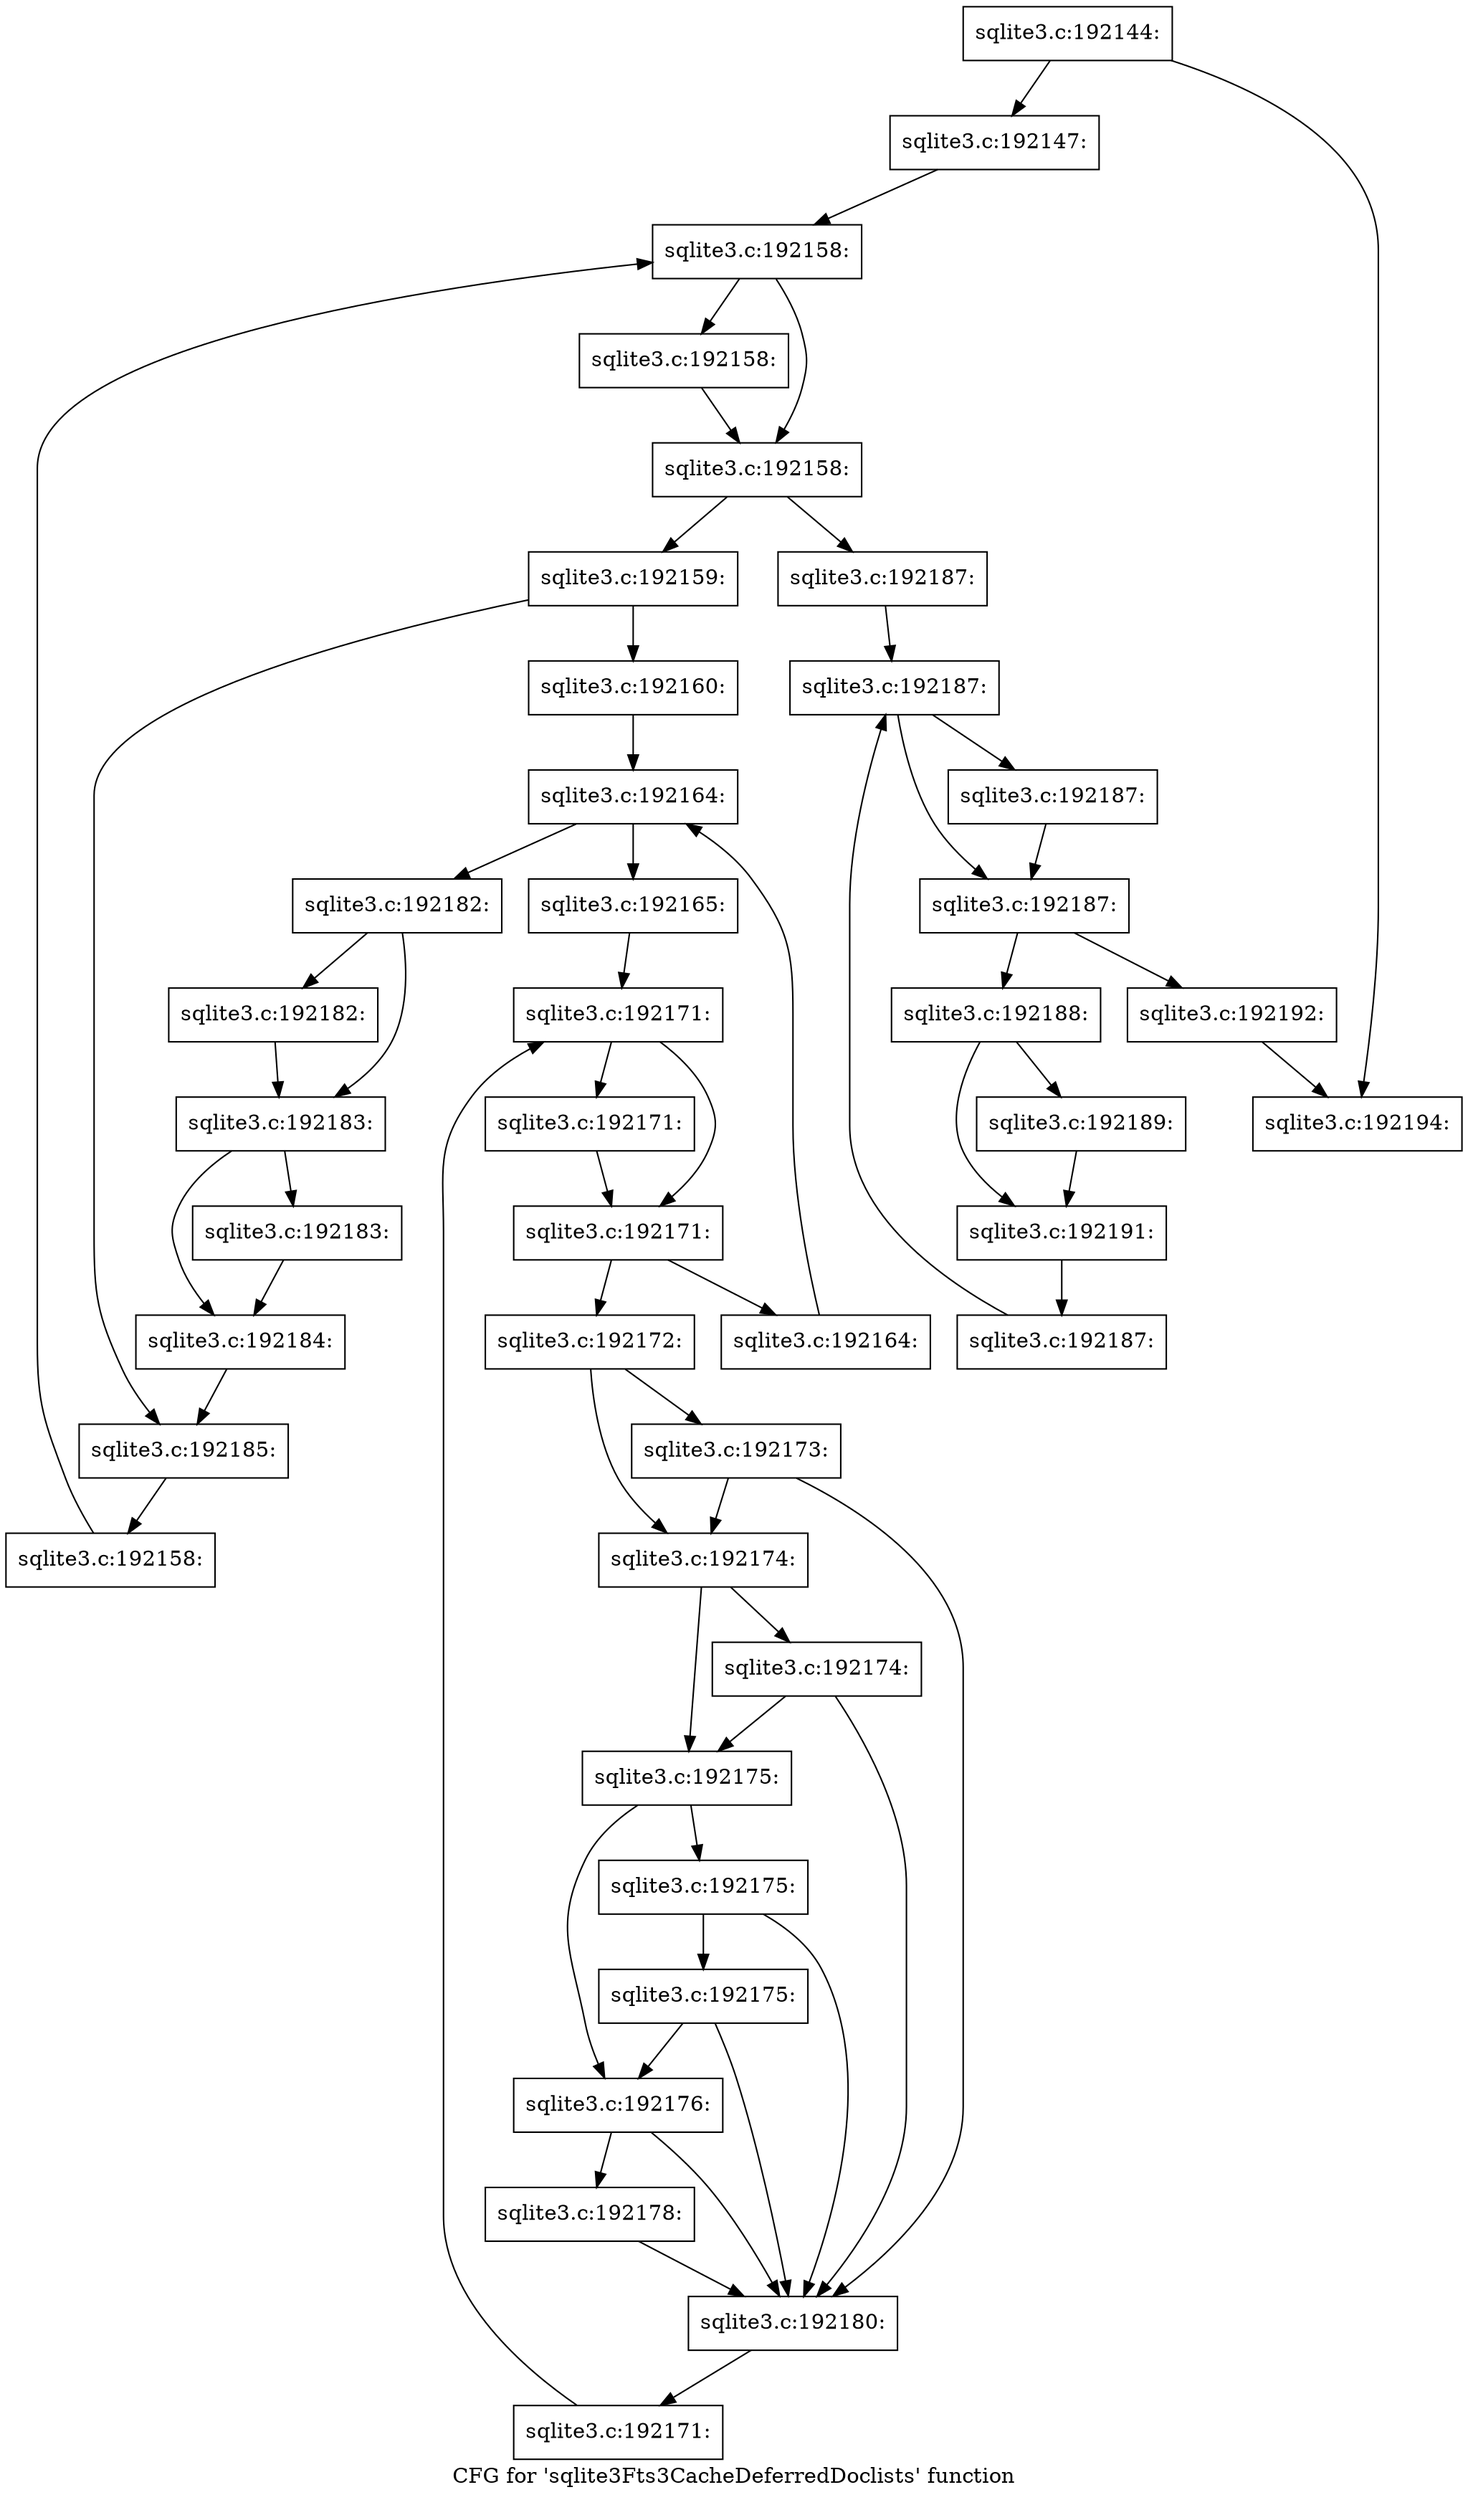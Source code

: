 digraph "CFG for 'sqlite3Fts3CacheDeferredDoclists' function" {
	label="CFG for 'sqlite3Fts3CacheDeferredDoclists' function";

	Node0x55c0fafce4f0 [shape=record,label="{sqlite3.c:192144:}"];
	Node0x55c0fafce4f0 -> Node0x55c0fafce940;
	Node0x55c0fafce4f0 -> Node0x55c0fafce990;
	Node0x55c0fafce940 [shape=record,label="{sqlite3.c:192147:}"];
	Node0x55c0fafce940 -> Node0x55c0fafd69e0;
	Node0x55c0fafd69e0 [shape=record,label="{sqlite3.c:192158:}"];
	Node0x55c0fafd69e0 -> Node0x55c0fafd6cd0;
	Node0x55c0fafd69e0 -> Node0x55c0fafd6c80;
	Node0x55c0fafd6cd0 [shape=record,label="{sqlite3.c:192158:}"];
	Node0x55c0fafd6cd0 -> Node0x55c0fafd6c80;
	Node0x55c0fafd6c80 [shape=record,label="{sqlite3.c:192158:}"];
	Node0x55c0fafd6c80 -> Node0x55c0fafd6c00;
	Node0x55c0fafd6c80 -> Node0x55c0fafd6830;
	Node0x55c0fafd6c00 [shape=record,label="{sqlite3.c:192159:}"];
	Node0x55c0fafd6c00 -> Node0x55c0fafd7640;
	Node0x55c0fafd6c00 -> Node0x55c0fafd7690;
	Node0x55c0fafd7640 [shape=record,label="{sqlite3.c:192160:}"];
	Node0x55c0fafd7640 -> Node0x55c0fafd8d80;
	Node0x55c0fafd8d80 [shape=record,label="{sqlite3.c:192164:}"];
	Node0x55c0fafd8d80 -> Node0x55c0fafd91f0;
	Node0x55c0fafd8d80 -> Node0x55c0fafd8fa0;
	Node0x55c0fafd91f0 [shape=record,label="{sqlite3.c:192165:}"];
	Node0x55c0fafd91f0 -> Node0x55c0fafdaed0;
	Node0x55c0fafdaed0 [shape=record,label="{sqlite3.c:192171:}"];
	Node0x55c0fafdaed0 -> Node0x55c0fafdb1c0;
	Node0x55c0fafdaed0 -> Node0x55c0fafdb170;
	Node0x55c0fafdb1c0 [shape=record,label="{sqlite3.c:192171:}"];
	Node0x55c0fafdb1c0 -> Node0x55c0fafdb170;
	Node0x55c0fafdb170 [shape=record,label="{sqlite3.c:192171:}"];
	Node0x55c0fafdb170 -> Node0x55c0fafdb0f0;
	Node0x55c0fafdb170 -> Node0x55c0fafda950;
	Node0x55c0fafdb0f0 [shape=record,label="{sqlite3.c:192172:}"];
	Node0x55c0fafdb0f0 -> Node0x55c0fafdbfb0;
	Node0x55c0fafdb0f0 -> Node0x55c0fafdc030;
	Node0x55c0fafdc030 [shape=record,label="{sqlite3.c:192173:}"];
	Node0x55c0fafdc030 -> Node0x55c0fafdbfb0;
	Node0x55c0fafdc030 -> Node0x55c0fafdbe60;
	Node0x55c0fafdbfb0 [shape=record,label="{sqlite3.c:192174:}"];
	Node0x55c0fafdbfb0 -> Node0x55c0fafdbf30;
	Node0x55c0fafdbfb0 -> Node0x55c0fafdcaa0;
	Node0x55c0fafdcaa0 [shape=record,label="{sqlite3.c:192174:}"];
	Node0x55c0fafdcaa0 -> Node0x55c0fafdbf30;
	Node0x55c0fafdcaa0 -> Node0x55c0fafdbe60;
	Node0x55c0fafdbf30 [shape=record,label="{sqlite3.c:192175:}"];
	Node0x55c0fafdbf30 -> Node0x55c0fafdbeb0;
	Node0x55c0fafdbf30 -> Node0x55c0fafdd100;
	Node0x55c0fafdd100 [shape=record,label="{sqlite3.c:192175:}"];
	Node0x55c0fafdd100 -> Node0x55c0fafdd590;
	Node0x55c0fafdd100 -> Node0x55c0fafdbe60;
	Node0x55c0fafdd590 [shape=record,label="{sqlite3.c:192175:}"];
	Node0x55c0fafdd590 -> Node0x55c0fafdbeb0;
	Node0x55c0fafdd590 -> Node0x55c0fafdbe60;
	Node0x55c0fafdbeb0 [shape=record,label="{sqlite3.c:192176:}"];
	Node0x55c0fafdbeb0 -> Node0x55c0fafdbe10;
	Node0x55c0fafdbeb0 -> Node0x55c0fafdbe60;
	Node0x55c0fafdbe10 [shape=record,label="{sqlite3.c:192178:}"];
	Node0x55c0fafdbe10 -> Node0x55c0fafdbe60;
	Node0x55c0fafdbe60 [shape=record,label="{sqlite3.c:192180:}"];
	Node0x55c0fafdbe60 -> Node0x55c0fafdb060;
	Node0x55c0fafdb060 [shape=record,label="{sqlite3.c:192171:}"];
	Node0x55c0fafdb060 -> Node0x55c0fafdaed0;
	Node0x55c0fafda950 [shape=record,label="{sqlite3.c:192164:}"];
	Node0x55c0fafda950 -> Node0x55c0fafd8d80;
	Node0x55c0fafd8fa0 [shape=record,label="{sqlite3.c:192182:}"];
	Node0x55c0fafd8fa0 -> Node0x55c0f6c7e550;
	Node0x55c0fafd8fa0 -> Node0x55c0fafdecd0;
	Node0x55c0f6c7e550 [shape=record,label="{sqlite3.c:192182:}"];
	Node0x55c0f6c7e550 -> Node0x55c0fafdecd0;
	Node0x55c0fafdecd0 [shape=record,label="{sqlite3.c:192183:}"];
	Node0x55c0fafdecd0 -> Node0x55c0fafdf9d0;
	Node0x55c0fafdecd0 -> Node0x55c0fafdfa20;
	Node0x55c0fafdf9d0 [shape=record,label="{sqlite3.c:192183:}"];
	Node0x55c0fafdf9d0 -> Node0x55c0fafdfa20;
	Node0x55c0fafdfa20 [shape=record,label="{sqlite3.c:192184:}"];
	Node0x55c0fafdfa20 -> Node0x55c0fafd7690;
	Node0x55c0fafd7690 [shape=record,label="{sqlite3.c:192185:}"];
	Node0x55c0fafd7690 -> Node0x55c0fafd6b70;
	Node0x55c0fafd6b70 [shape=record,label="{sqlite3.c:192158:}"];
	Node0x55c0fafd6b70 -> Node0x55c0fafd69e0;
	Node0x55c0fafd6830 [shape=record,label="{sqlite3.c:192187:}"];
	Node0x55c0fafd6830 -> Node0x55c0fafe0650;
	Node0x55c0fafe0650 [shape=record,label="{sqlite3.c:192187:}"];
	Node0x55c0fafe0650 -> Node0x55c0fafe0940;
	Node0x55c0fafe0650 -> Node0x55c0fafe08f0;
	Node0x55c0fafe0940 [shape=record,label="{sqlite3.c:192187:}"];
	Node0x55c0fafe0940 -> Node0x55c0fafe08f0;
	Node0x55c0fafe08f0 [shape=record,label="{sqlite3.c:192187:}"];
	Node0x55c0fafe08f0 -> Node0x55c0fafe0870;
	Node0x55c0fafe08f0 -> Node0x55c0fafe0340;
	Node0x55c0fafe0870 [shape=record,label="{sqlite3.c:192188:}"];
	Node0x55c0fafe0870 -> Node0x55c0fafe1080;
	Node0x55c0fafe0870 -> Node0x55c0fafe10d0;
	Node0x55c0fafe1080 [shape=record,label="{sqlite3.c:192189:}"];
	Node0x55c0fafe1080 -> Node0x55c0fafe10d0;
	Node0x55c0fafe10d0 [shape=record,label="{sqlite3.c:192191:}"];
	Node0x55c0fafe10d0 -> Node0x55c0fafe07e0;
	Node0x55c0fafe07e0 [shape=record,label="{sqlite3.c:192187:}"];
	Node0x55c0fafe07e0 -> Node0x55c0fafe0650;
	Node0x55c0fafe0340 [shape=record,label="{sqlite3.c:192192:}"];
	Node0x55c0fafe0340 -> Node0x55c0fafce990;
	Node0x55c0fafce990 [shape=record,label="{sqlite3.c:192194:}"];
}
